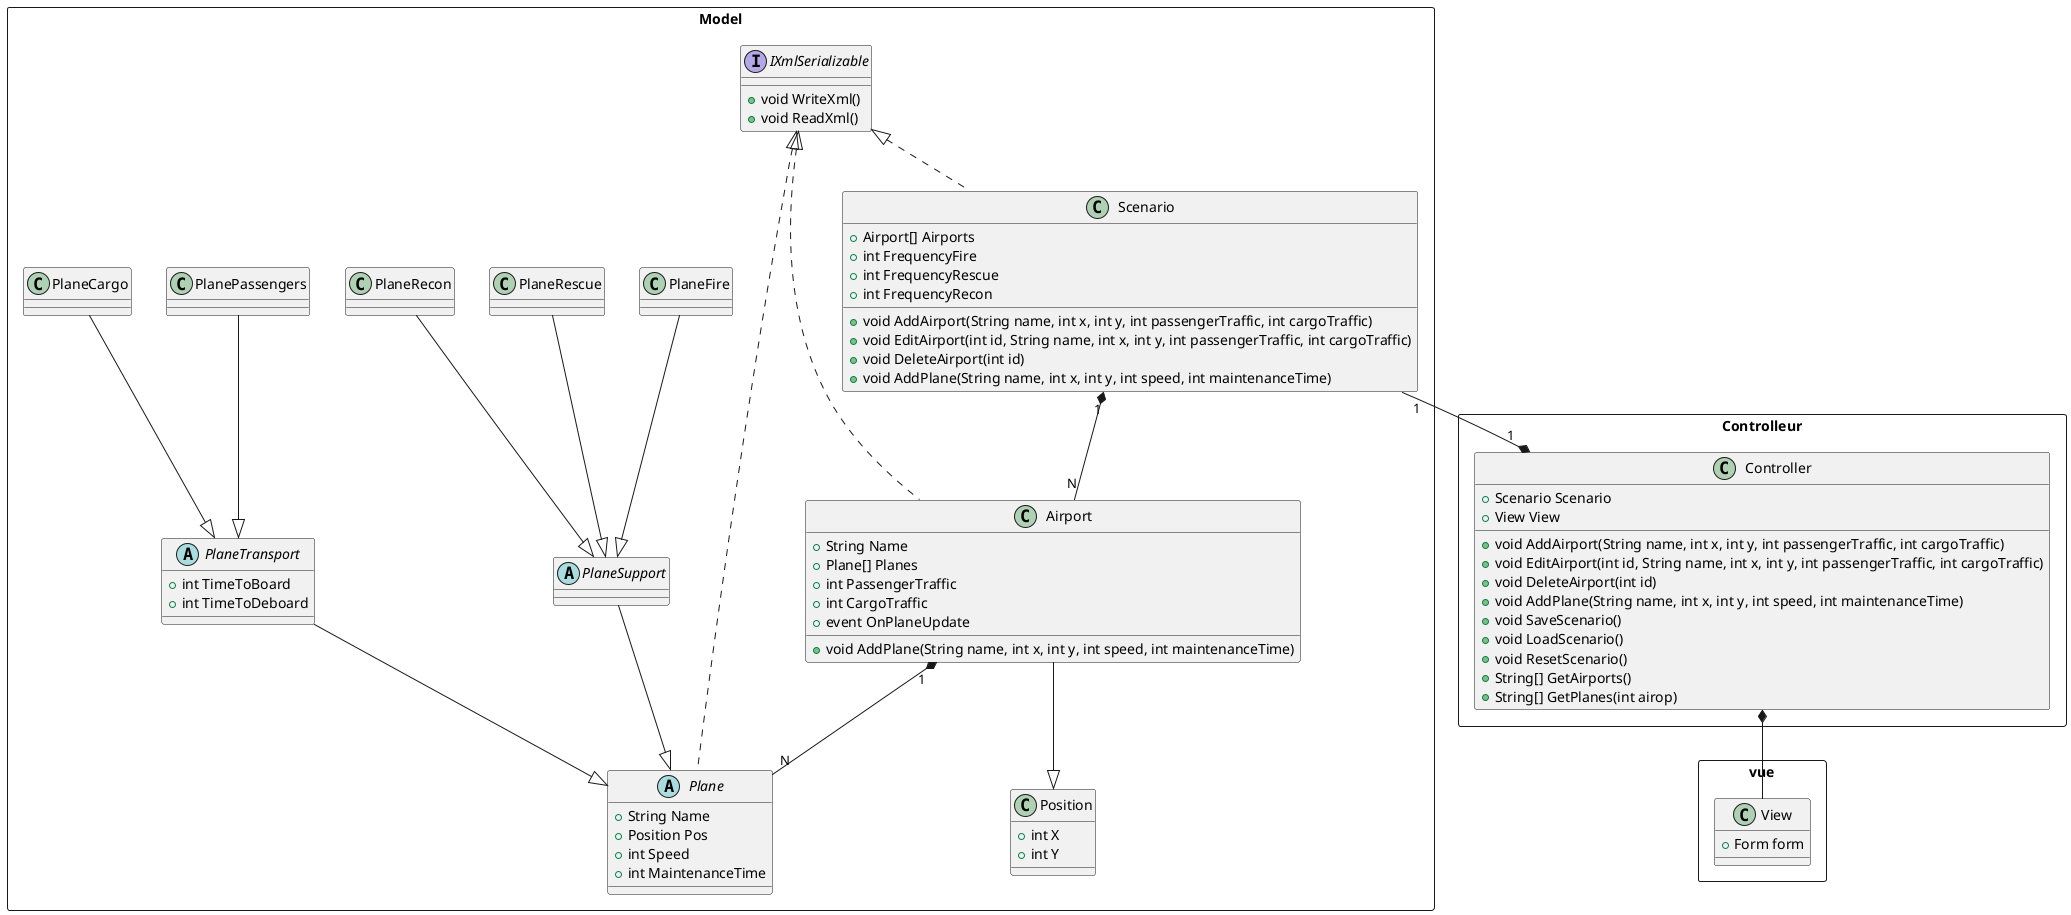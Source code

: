 ﻿@startuml

rectangle vue {
	class View {
		+Form form
	}
}

rectangle Controlleur {
class Controller {
	+ Scenario Scenario
	+ View View
	+ void AddAirport(String name, int x, int y, int passengerTraffic, int cargoTraffic)
	+ void EditAirport(int id, String name, int x, int y, int passengerTraffic, int cargoTraffic)
	+ void DeleteAirport(int id)
	+ void AddPlane(String name, int x, int y, int speed, int maintenanceTime)
	+ void SaveScenario()
	+ void LoadScenario()
	+ void ResetScenario()
	+ String[] GetAirports()
	+ String[] GetPlanes(int airop)
}
}

rectangle Model {
class Scenario {
	+ Airport[] Airports 
	+ int FrequencyFire
	+ int FrequencyRescue
	+ int FrequencyRecon
	+ void AddAirport(String name, int x, int y, int passengerTraffic, int cargoTraffic)
	+ void EditAirport(int id, String name, int x, int y, int passengerTraffic, int cargoTraffic)
	+ void DeleteAirport(int id)
	+ void AddPlane(String name, int x, int y, int speed, int maintenanceTime)
}

interface IXmlSerializable {
	+ void WriteXml()
	+ void ReadXml()
}

class Position {
	+ int X
	+ int Y
}

abstract class Plane {
	+ String Name
	+ Position Pos
	+ int Speed
	+ int MaintenanceTime
}

abstract class PlaneTransport {
	+ int TimeToBoard
	+ int TimeToDeboard
}

abstract class PlaneSupport {
}

class Airport {
	+ String Name
	+ Plane[] Planes
	+ int PassengerTraffic
	+ int CargoTraffic
	+ event OnPlaneUpdate
	+ void AddPlane(String name, int x, int y, int speed, int maintenanceTime)
}

class PlaneCargo {}
class PlaneRecon{}
class PlanePassengers{}
class PlaneFire{}
class PlaneRescue{}
}

PlaneTransport --|> Plane
PlaneSupport --|> Plane
PlaneCargo --|> PlaneTransport
PlanePassengers --|> PlaneTransport
PlaneFire --|> PlaneSupport
PlaneRescue --|> PlaneSupport
PlaneRecon --|> PlaneSupport
Airport --|> Position
Airport "1" *-- "N" Plane
Scenario "1" *-- "N" Airport
Scenario "1" --* "1" Controller
Controller *-- View

IXmlSerializable <|-. Scenario
IXmlSerializable <|-. Plane
IXmlSerializable <|-. Airport
@enduml